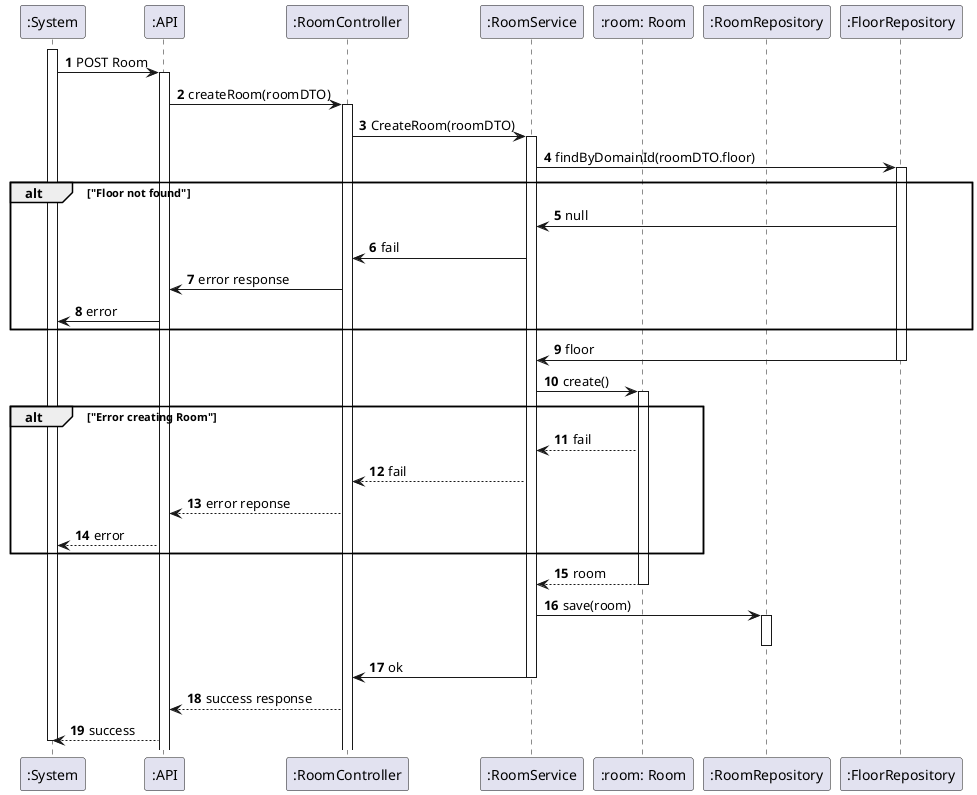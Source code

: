 @startuml
autonumber

participant ":System" as SY
participant ":API" as API
participant ":RoomController" as CTRL
participant ":RoomService" as SERV
participant ":room: Room" as ROOM
participant ":RoomRepository" as REPO
participant ":FloorRepository" as FREPO

activate SY
    SY -> API : POST Room
    activate API
        API -> CTRL : createRoom(roomDTO)
        activate CTRL
            CTRL -> SERV : CreateRoom(roomDTO)
                activate SERV
                    SERV -> FREPO : findByDomainId(roomDTO.floor)
                    activate FREPO
                        alt "Floor not found"
                            FREPO -> SERV : null
                            SERV -> CTRL : fail
                            CTRL -> API : error response
                            API -> SY : error
                        end
                        FREPO -> SERV : floor
                    deactivate FREPO
                    SERV -> ROOM : create()
                        activate ROOM
                            alt "Error creating Room"
                                ROOM --> SERV : fail
                                SERV --> CTRL : fail
                                CTRL --> API : error reponse
                                API --> SY : error
                            end
                            ROOM --> SERV : room
                        deactivate ROOM
                    SERV -> REPO : save(room)
                    activate REPO
                    deactivate REPO
                    SERV -> CTRL : ok
                deactivate SERV
                CTRL --> API : success response
                API --> SY : success
deactivate SY

@enduml